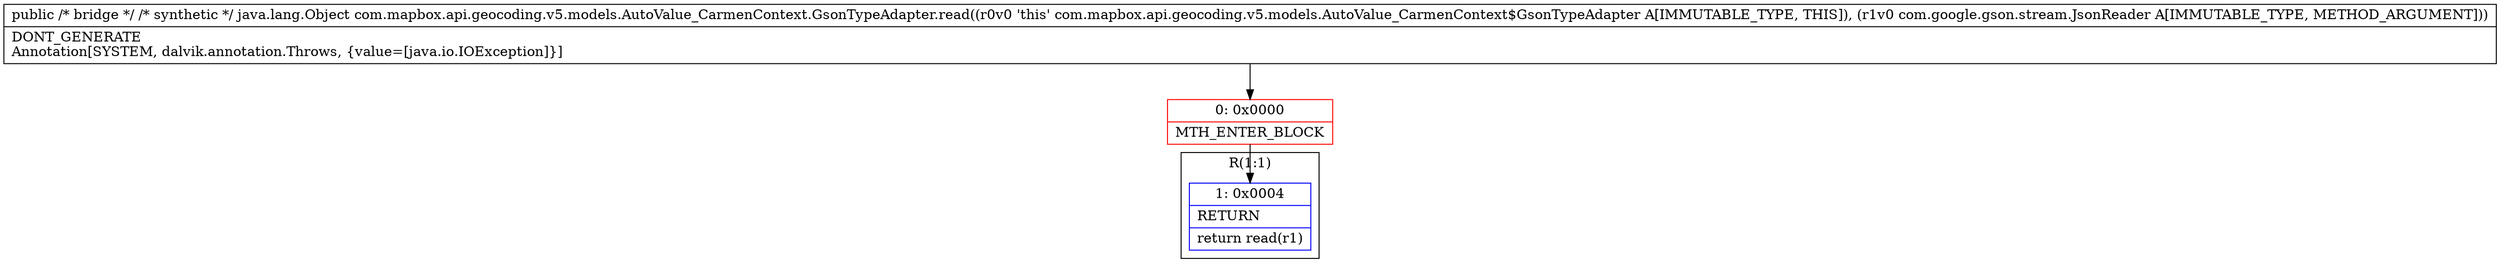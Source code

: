digraph "CFG forcom.mapbox.api.geocoding.v5.models.AutoValue_CarmenContext.GsonTypeAdapter.read(Lcom\/google\/gson\/stream\/JsonReader;)Ljava\/lang\/Object;" {
subgraph cluster_Region_186268455 {
label = "R(1:1)";
node [shape=record,color=blue];
Node_1 [shape=record,label="{1\:\ 0x0004|RETURN\l|return read(r1)\l}"];
}
Node_0 [shape=record,color=red,label="{0\:\ 0x0000|MTH_ENTER_BLOCK\l}"];
MethodNode[shape=record,label="{public \/* bridge *\/ \/* synthetic *\/ java.lang.Object com.mapbox.api.geocoding.v5.models.AutoValue_CarmenContext.GsonTypeAdapter.read((r0v0 'this' com.mapbox.api.geocoding.v5.models.AutoValue_CarmenContext$GsonTypeAdapter A[IMMUTABLE_TYPE, THIS]), (r1v0 com.google.gson.stream.JsonReader A[IMMUTABLE_TYPE, METHOD_ARGUMENT]))  | DONT_GENERATE\lAnnotation[SYSTEM, dalvik.annotation.Throws, \{value=[java.io.IOException]\}]\l}"];
MethodNode -> Node_0;
Node_0 -> Node_1;
}

